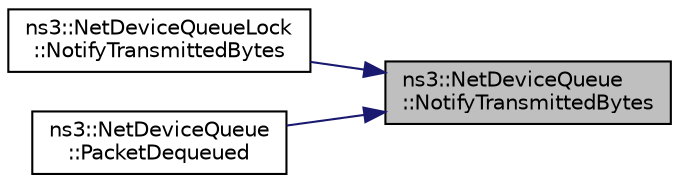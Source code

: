 digraph "ns3::NetDeviceQueue::NotifyTransmittedBytes"
{
 // LATEX_PDF_SIZE
  edge [fontname="Helvetica",fontsize="10",labelfontname="Helvetica",labelfontsize="10"];
  node [fontname="Helvetica",fontsize="10",shape=record];
  rankdir="RL";
  Node1 [label="ns3::NetDeviceQueue\l::NotifyTransmittedBytes",height=0.2,width=0.4,color="black", fillcolor="grey75", style="filled", fontcolor="black",tooltip="Called by the netdevice to report the number of bytes it is going to transmit."];
  Node1 -> Node2 [dir="back",color="midnightblue",fontsize="10",style="solid",fontname="Helvetica"];
  Node2 [label="ns3::NetDeviceQueueLock\l::NotifyTransmittedBytes",height=0.2,width=0.4,color="black", fillcolor="white", style="filled",URL="$classns3_1_1_net_device_queue_lock.html#a0b2e56526eb77f321b9eae0793001669",tooltip="Called by the netdevice to report the number of bytes it is going to transmit."];
  Node1 -> Node3 [dir="back",color="midnightblue",fontsize="10",style="solid",fontname="Helvetica"];
  Node3 [label="ns3::NetDeviceQueue\l::PacketDequeued",height=0.2,width=0.4,color="black", fillcolor="white", style="filled",URL="$classns3_1_1_net_device_queue.html#a3b8094ad369bfc509a89305eb35d261c",tooltip="Perform the actions required by flow control and dynamic queue limits when a packet is dequeued (or d..."];
}
